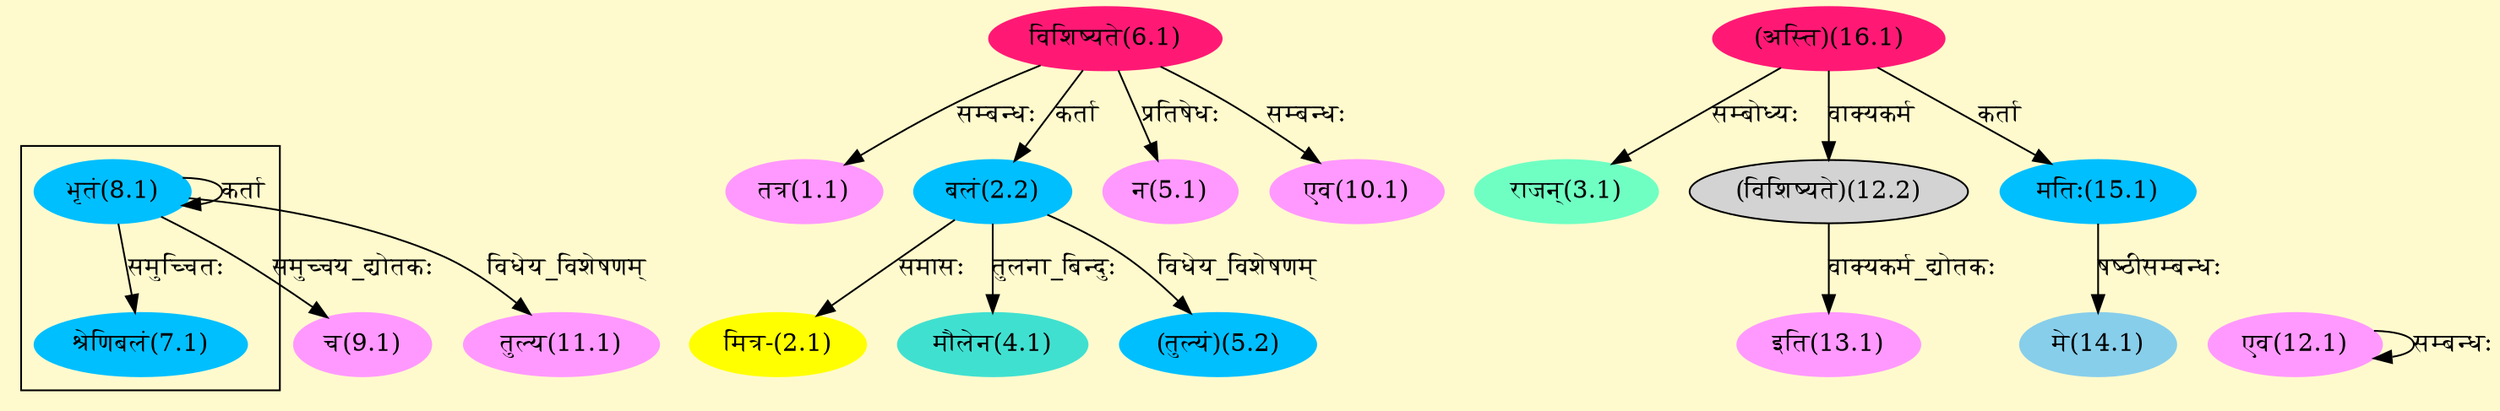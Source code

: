 digraph G{
rankdir=BT;
 compound=true;
 bgcolor="lemonchiffon1";

subgraph cluster_1{
Node7_1 [style=filled, color="#00BFFF" label = "श्रेणिबलं(7.1)"]
Node8_1 [style=filled, color="#00BFFF" label = "भृतं(8.1)"]

}
Node1_1 [style=filled, color="#FF99FF" label = "तत्र(1.1)"]
Node6_1 [style=filled, color="#FF1975" label = "विशिष्यते(6.1)"]
Node2_1 [style=filled, color="#FFFF00" label = "मित्र-(2.1)"]
Node2_2 [style=filled, color="#00BFFF" label = "बलं(2.2)"]
Node3_1 [style=filled, color="#6FFFC3" label = "राजन्(3.1)"]
Node16_1 [style=filled, color="#FF1975" label = "(अस्ति)(16.1)"]
Node4_1 [style=filled, color="#40E0D0" label = "मौलेन(4.1)"]
Node5_1 [style=filled, color="#FF99FF" label = "न(5.1)"]
Node5_2 [style=filled, color="#00BFFF" label = "(तुल्यं)(5.2)"]
Node8_1 [style=filled, color="#00BFFF" label = "भृतं(8.1)"]
Node9_1 [style=filled, color="#FF99FF" label = "च(9.1)"]
Node10_1 [style=filled, color="#FF99FF" label = "एव(10.1)"]
Node11_1 [style=filled, color="#FF99FF" label = "तुल्य(11.1)"]
Node12_1 [style=filled, color="#FF99FF" label = "एव(12.1)"]
Node12_2 [style=filled, color="" label = "(विशिष्यते)(12.2)"]
Node13_1 [style=filled, color="#FF99FF" label = "इति(13.1)"]
Node14_1 [style=filled, color="#87CEEB" label = "मे(14.1)"]
Node15_1 [style=filled, color="#00BFFF" label = "मतिः(15.1)"]
/* Start of Relations section */

Node1_1 -> Node6_1 [  label="सम्बन्धः"  dir="back" ]
Node2_1 -> Node2_2 [  label="समासः"  dir="back" ]
Node2_2 -> Node6_1 [  label="कर्ता"  dir="back" ]
Node3_1 -> Node16_1 [  label="सम्बोध्यः"  dir="back" ]
Node4_1 -> Node2_2 [  label="तुलना_बिन्दुः"  dir="back" ]
Node5_1 -> Node6_1 [  label="प्रतिषेधः"  dir="back" ]
Node5_2 -> Node2_2 [  label="विधेय_विशेषणम्"  dir="back" ]
Node7_1 -> Node8_1 [  label="समुच्चितः"  dir="back" ]
Node8_1 -> Node8_1 [  label="कर्ता"  dir="back" ]
Node9_1 -> Node8_1 [  label="समुच्चय_द्योतकः"  dir="back" ]
Node10_1 -> Node6_1 [  label="सम्बन्धः"  dir="back" ]
Node11_1 -> Node8_1 [  label="विधेय_विशेषणम्"  dir="back" ]
Node12_1 -> Node12_1 [  label="सम्बन्धः"  dir="back" ]
Node12_2 -> Node16_1 [  label="वाक्यकर्म"  dir="back" ]
Node13_1 -> Node12_2 [  label="वाक्यकर्म_द्योतकः"  dir="back" ]
Node14_1 -> Node15_1 [  label="षष्ठीसम्बन्धः"  dir="back" ]
Node15_1 -> Node16_1 [  label="कर्ता"  dir="back" ]
}
